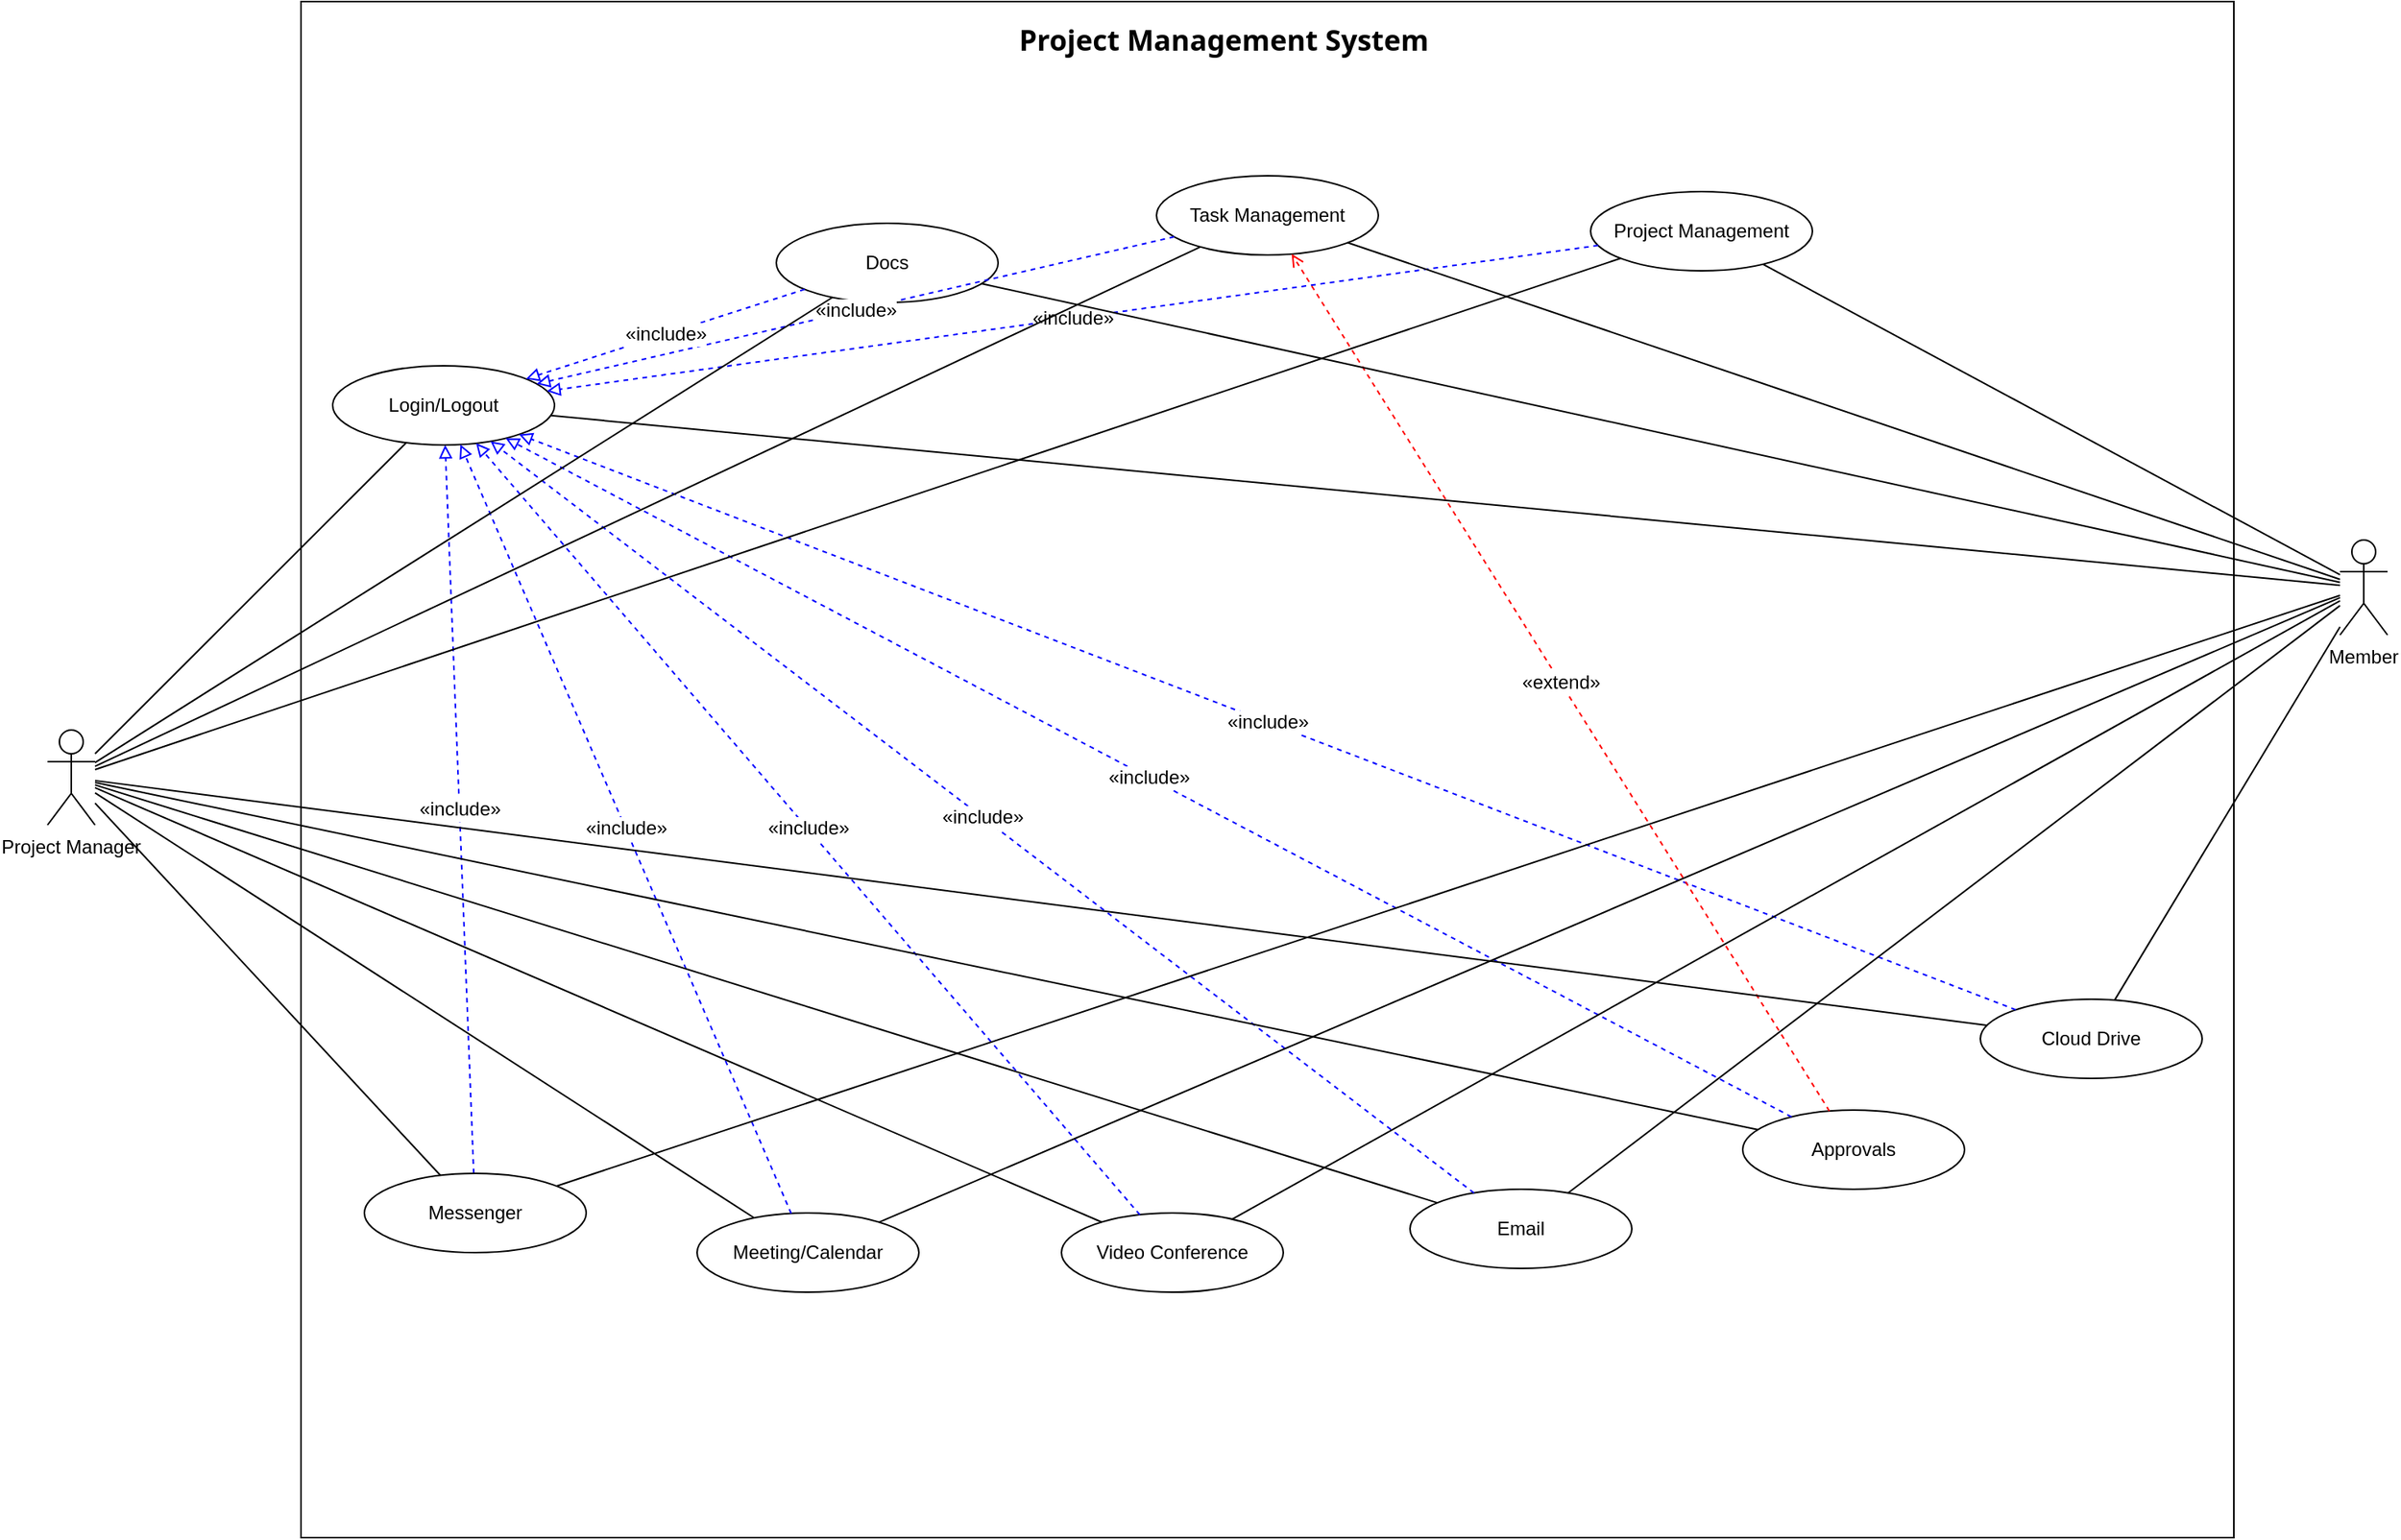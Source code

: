 <mxfile>
    <diagram name="UseCase Diagram" id="simple-usecase">
        <mxGraphModel dx="1218" dy="1481" grid="1" gridSize="10" guides="1" tooltips="1" connect="1" arrows="1" fold="1" page="1" pageScale="1" pageWidth="827" pageHeight="1169" background="#ffffff" math="0" shadow="0">
            <root>
                <mxCell id="0"/>
                <mxCell id="1" parent="0"/>
                <mxCell id="2" value="" style="rounded=0;whiteSpace=wrap;html=1;" parent="1" vertex="1">
                    <mxGeometry x="-460" y="-230" width="1220" height="970" as="geometry"/>
                </mxCell>
                <mxCell id="inc_login_messenger" value="«include»" style="dashed=1;endArrow=block;endFill=0;html=1;strokeColor=#0000FF;fontSize=12;labelBackgroundColor=#FFFFFF;" parent="1" source="uc_messenger" target="uc_login" edge="1">
                    <mxGeometry relative="1" as="geometry"/>
                </mxCell>
                <mxCell id="actor_manager" value="Project Manager" style="shape=umlActor;verticalLabelPosition=bottom;verticalAlign=top;" parent="1" vertex="1">
                    <mxGeometry x="-620" y="230" width="30" height="60" as="geometry"/>
                </mxCell>
                <mxCell id="actor_member" value="Member" style="shape=umlActor;verticalLabelPosition=bottom;verticalAlign=top;" parent="1" vertex="1">
                    <mxGeometry x="827" y="110" width="30" height="60" as="geometry"/>
                </mxCell>
                <mxCell id="uc_login" value="Login/Logout" style="ellipse;whiteSpace=wrap;html=1;" parent="1" vertex="1">
                    <mxGeometry x="-440" width="140" height="50" as="geometry"/>
                </mxCell>
                <mxCell id="uc_project" value="Project Management" style="ellipse;whiteSpace=wrap;html=1;" parent="1" vertex="1">
                    <mxGeometry x="354" y="-110" width="140" height="50" as="geometry"/>
                </mxCell>
                <mxCell id="uc_task" value="Task Management" style="ellipse;whiteSpace=wrap;html=1;" parent="1" vertex="1">
                    <mxGeometry x="80" y="-120" width="140" height="50" as="geometry"/>
                </mxCell>
                <mxCell id="uc_messenger" value="Messenger" style="ellipse;whiteSpace=wrap;html=1;" parent="1" vertex="1">
                    <mxGeometry x="-420" y="510" width="140" height="50" as="geometry"/>
                </mxCell>
                <mxCell id="uc_meeting" value="Meeting/Calendar" style="ellipse;whiteSpace=wrap;html=1;" parent="1" vertex="1">
                    <mxGeometry x="-210" y="535" width="140" height="50" as="geometry"/>
                </mxCell>
                <mxCell id="uc_video" value="Video Conference" style="ellipse;whiteSpace=wrap;html=1;" parent="1" vertex="1">
                    <mxGeometry x="20" y="535" width="140" height="50" as="geometry"/>
                </mxCell>
                <mxCell id="uc_docs" value="Docs" style="ellipse;whiteSpace=wrap;html=1;" parent="1" vertex="1">
                    <mxGeometry x="-160" y="-90" width="140" height="50" as="geometry"/>
                </mxCell>
                <mxCell id="uc_drive" value="Cloud Drive" style="ellipse;whiteSpace=wrap;html=1;" parent="1" vertex="1">
                    <mxGeometry x="600" y="400" width="140" height="50" as="geometry"/>
                </mxCell>
                <mxCell id="uc_email" value="Email" style="ellipse;whiteSpace=wrap;html=1;" parent="1" vertex="1">
                    <mxGeometry x="240" y="520" width="140" height="50" as="geometry"/>
                </mxCell>
                <mxCell id="uc_approvals" value="Approvals" style="ellipse;whiteSpace=wrap;html=1;" parent="1" vertex="1">
                    <mxGeometry x="450" y="470" width="140" height="50" as="geometry"/>
                </mxCell>
                <mxCell id="inc_login_project" value="«include»" style="dashed=1;endArrow=block;endFill=0;html=1;strokeColor=#0000FF;fontSize=12;labelBackgroundColor=#FFFFFF;" parent="1" source="uc_project" target="uc_login" edge="1">
                    <mxGeometry relative="1" as="geometry"/>
                </mxCell>
                <mxCell id="inc_login_task" value="«include»" style="dashed=1;endArrow=block;endFill=0;html=1;strokeColor=#0000FF;fontSize=12;labelBackgroundColor=#FFFFFF;" parent="1" source="uc_task" target="uc_login" edge="1">
                    <mxGeometry relative="1" as="geometry"/>
                </mxCell>
                <mxCell id="inc_login_meeting" value="«include»" style="dashed=1;endArrow=block;endFill=0;html=1;strokeColor=#0000FF;fontSize=12;labelBackgroundColor=#FFFFFF;" parent="1" source="uc_meeting" target="uc_login" edge="1">
                    <mxGeometry relative="1" as="geometry"/>
                </mxCell>
                <mxCell id="inc_login_video" value="«include»" style="dashed=1;endArrow=block;endFill=0;html=1;strokeColor=#0000FF;fontSize=12;labelBackgroundColor=#FFFFFF;" parent="1" source="uc_video" target="uc_login" edge="1">
                    <mxGeometry relative="1" as="geometry"/>
                </mxCell>
                <mxCell id="inc_login_docs" value="«include»" style="dashed=1;endArrow=block;endFill=0;html=1;strokeColor=#0000FF;fontSize=12;labelBackgroundColor=#FFFFFF;" parent="1" source="uc_docs" target="uc_login" edge="1">
                    <mxGeometry relative="1" as="geometry"/>
                </mxCell>
                <mxCell id="inc_login_drive" value="«include»" style="dashed=1;endArrow=block;endFill=0;html=1;strokeColor=#0000FF;fontSize=12;labelBackgroundColor=#FFFFFF;" parent="1" source="uc_drive" target="uc_login" edge="1">
                    <mxGeometry relative="1" as="geometry"/>
                </mxCell>
                <mxCell id="inc_login_email" value="«include»" style="dashed=1;endArrow=block;endFill=0;html=1;strokeColor=#0000FF;fontSize=12;labelBackgroundColor=#FFFFFF;" parent="1" source="uc_email" target="uc_login" edge="1">
                    <mxGeometry relative="1" as="geometry"/>
                </mxCell>
                <mxCell id="inc_login_approvals" value="«include»" style="dashed=1;endArrow=block;endFill=0;html=1;strokeColor=#0000FF;fontSize=12;labelBackgroundColor=#FFFFFF;" parent="1" source="uc_approvals" target="uc_login" edge="1">
                    <mxGeometry relative="1" as="geometry"/>
                </mxCell>
                <mxCell id="ext_task_approvals" value="«extend»" style="dashed=1;endArrow=open;html=1;strokeColor=#FF0000;fontSize=12;labelBackgroundColor=#FFFFFF;" parent="1" source="uc_approvals" target="uc_task" edge="1">
                    <mxGeometry relative="1" as="geometry"/>
                </mxCell>
                <mxCell id="edge_manager_login" style="endArrow=none;html=1;" parent="1" source="actor_manager" target="uc_login" edge="1">
                    <mxGeometry relative="1" as="geometry"/>
                </mxCell>
                <mxCell id="edge_manager_project" style="endArrow=none;html=1;" parent="1" source="actor_manager" target="uc_project" edge="1">
                    <mxGeometry relative="1" as="geometry"/>
                </mxCell>
                <mxCell id="edge_manager_task" style="endArrow=none;html=1;" parent="1" source="actor_manager" target="uc_task" edge="1">
                    <mxGeometry relative="1" as="geometry"/>
                </mxCell>
                <mxCell id="edge_manager_messenger" style="endArrow=none;html=1;" parent="1" source="actor_manager" target="uc_messenger" edge="1">
                    <mxGeometry relative="1" as="geometry"/>
                </mxCell>
                <mxCell id="edge_manager_meeting" style="endArrow=none;html=1;" parent="1" source="actor_manager" target="uc_meeting" edge="1">
                    <mxGeometry relative="1" as="geometry"/>
                </mxCell>
                <mxCell id="edge_manager_video" style="endArrow=none;html=1;" parent="1" source="actor_manager" target="uc_video" edge="1">
                    <mxGeometry relative="1" as="geometry"/>
                </mxCell>
                <mxCell id="edge_manager_docs" style="endArrow=none;html=1;" parent="1" source="actor_manager" target="uc_docs" edge="1">
                    <mxGeometry relative="1" as="geometry"/>
                </mxCell>
                <mxCell id="edge_manager_drive" style="endArrow=none;html=1;" parent="1" source="actor_manager" target="uc_drive" edge="1">
                    <mxGeometry relative="1" as="geometry"/>
                </mxCell>
                <mxCell id="edge_manager_email" style="endArrow=none;html=1;" parent="1" source="actor_manager" target="uc_email" edge="1">
                    <mxGeometry relative="1" as="geometry"/>
                </mxCell>
                <mxCell id="edge_manager_approvals" style="endArrow=none;html=1;" parent="1" source="actor_manager" target="uc_approvals" edge="1">
                    <mxGeometry relative="1" as="geometry"/>
                </mxCell>
                <mxCell id="edge_member_login" style="endArrow=none;html=1;" parent="1" source="actor_member" target="uc_login" edge="1">
                    <mxGeometry relative="1" as="geometry"/>
                </mxCell>
                <mxCell id="edge_member_project" style="endArrow=none;html=1;" parent="1" source="actor_member" target="uc_project" edge="1">
                    <mxGeometry relative="1" as="geometry"/>
                </mxCell>
                <mxCell id="edge_member_task" style="endArrow=none;html=1;" parent="1" source="actor_member" target="uc_task" edge="1">
                    <mxGeometry relative="1" as="geometry"/>
                </mxCell>
                <mxCell id="edge_member_messenger" style="endArrow=none;html=1;" parent="1" source="actor_member" target="uc_messenger" edge="1">
                    <mxGeometry relative="1" as="geometry"/>
                </mxCell>
                <mxCell id="edge_member_meeting" style="endArrow=none;html=1;" parent="1" source="actor_member" target="uc_meeting" edge="1">
                    <mxGeometry relative="1" as="geometry"/>
                </mxCell>
                <mxCell id="edge_member_video" style="endArrow=none;html=1;" parent="1" source="actor_member" target="uc_video" edge="1">
                    <mxGeometry relative="1" as="geometry"/>
                </mxCell>
                <mxCell id="edge_member_docs" style="endArrow=none;html=1;" parent="1" source="actor_member" target="uc_docs" edge="1">
                    <mxGeometry relative="1" as="geometry"/>
                </mxCell>
                <mxCell id="edge_member_drive" style="endArrow=none;html=1;" parent="1" source="actor_member" target="uc_drive" edge="1">
                    <mxGeometry relative="1" as="geometry"/>
                </mxCell>
                <mxCell id="edge_member_email" style="endArrow=none;html=1;" parent="1" source="actor_member" target="uc_email" edge="1">
                    <mxGeometry relative="1" as="geometry"/>
                </mxCell>
                <mxCell id="3" value="&lt;span style=&quot;font-family: system-ui, Ubuntu, &amp;quot;Droid Sans&amp;quot;, sans-serif; text-align: start;&quot;&gt;Project Management System&lt;/span&gt;" style="text;html=1;align=center;verticalAlign=middle;whiteSpace=wrap;rounded=0;fontColor=default;fontSize=18;fontStyle=1" parent="1" vertex="1">
                    <mxGeometry x="-10" y="-220" width="265" height="30" as="geometry"/>
                </mxCell>
            </root>
        </mxGraphModel>
    </diagram>
</mxfile>